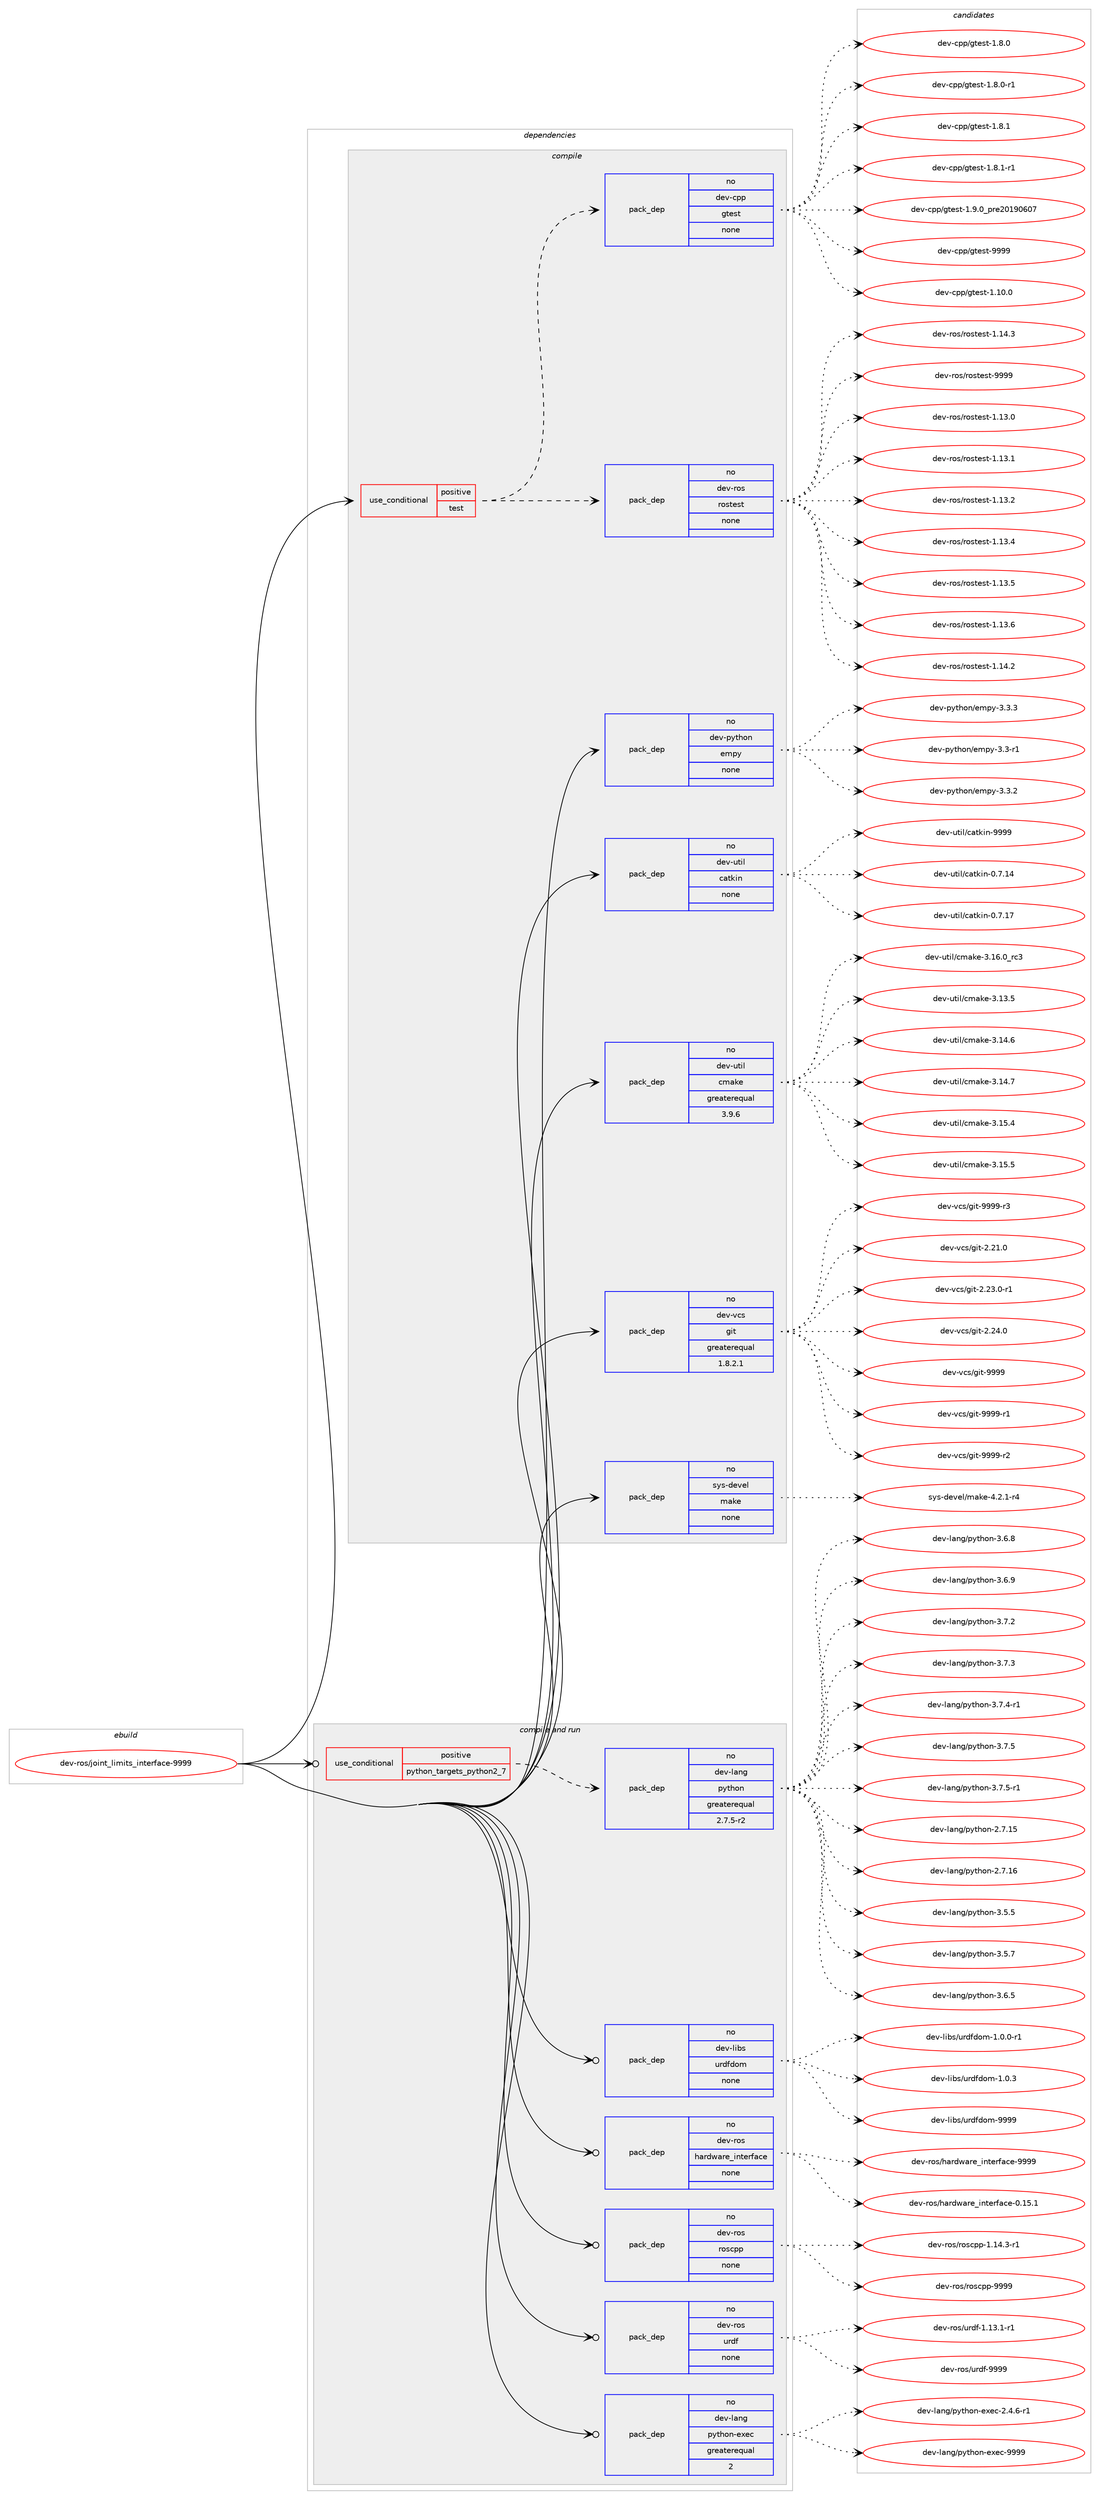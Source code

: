 digraph prolog {

# *************
# Graph options
# *************

newrank=true;
concentrate=true;
compound=true;
graph [rankdir=LR,fontname=Helvetica,fontsize=10,ranksep=1.5];#, ranksep=2.5, nodesep=0.2];
edge  [arrowhead=vee];
node  [fontname=Helvetica,fontsize=10];

# **********
# The ebuild
# **********

subgraph cluster_leftcol {
color=gray;
rank=same;
label=<<i>ebuild</i>>;
id [label="dev-ros/joint_limits_interface-9999", color=red, width=4, href="../dev-ros/joint_limits_interface-9999.svg"];
}

# ****************
# The dependencies
# ****************

subgraph cluster_midcol {
color=gray;
label=<<i>dependencies</i>>;
subgraph cluster_compile {
fillcolor="#eeeeee";
style=filled;
label=<<i>compile</i>>;
subgraph cond153603 {
dependency654867 [label=<<TABLE BORDER="0" CELLBORDER="1" CELLSPACING="0" CELLPADDING="4"><TR><TD ROWSPAN="3" CELLPADDING="10">use_conditional</TD></TR><TR><TD>positive</TD></TR><TR><TD>test</TD></TR></TABLE>>, shape=none, color=red];
subgraph pack489358 {
dependency654868 [label=<<TABLE BORDER="0" CELLBORDER="1" CELLSPACING="0" CELLPADDING="4" WIDTH="220"><TR><TD ROWSPAN="6" CELLPADDING="30">pack_dep</TD></TR><TR><TD WIDTH="110">no</TD></TR><TR><TD>dev-ros</TD></TR><TR><TD>rostest</TD></TR><TR><TD>none</TD></TR><TR><TD></TD></TR></TABLE>>, shape=none, color=blue];
}
dependency654867:e -> dependency654868:w [weight=20,style="dashed",arrowhead="vee"];
subgraph pack489359 {
dependency654869 [label=<<TABLE BORDER="0" CELLBORDER="1" CELLSPACING="0" CELLPADDING="4" WIDTH="220"><TR><TD ROWSPAN="6" CELLPADDING="30">pack_dep</TD></TR><TR><TD WIDTH="110">no</TD></TR><TR><TD>dev-cpp</TD></TR><TR><TD>gtest</TD></TR><TR><TD>none</TD></TR><TR><TD></TD></TR></TABLE>>, shape=none, color=blue];
}
dependency654867:e -> dependency654869:w [weight=20,style="dashed",arrowhead="vee"];
}
id:e -> dependency654867:w [weight=20,style="solid",arrowhead="vee"];
subgraph pack489360 {
dependency654870 [label=<<TABLE BORDER="0" CELLBORDER="1" CELLSPACING="0" CELLPADDING="4" WIDTH="220"><TR><TD ROWSPAN="6" CELLPADDING="30">pack_dep</TD></TR><TR><TD WIDTH="110">no</TD></TR><TR><TD>dev-python</TD></TR><TR><TD>empy</TD></TR><TR><TD>none</TD></TR><TR><TD></TD></TR></TABLE>>, shape=none, color=blue];
}
id:e -> dependency654870:w [weight=20,style="solid",arrowhead="vee"];
subgraph pack489361 {
dependency654871 [label=<<TABLE BORDER="0" CELLBORDER="1" CELLSPACING="0" CELLPADDING="4" WIDTH="220"><TR><TD ROWSPAN="6" CELLPADDING="30">pack_dep</TD></TR><TR><TD WIDTH="110">no</TD></TR><TR><TD>dev-util</TD></TR><TR><TD>catkin</TD></TR><TR><TD>none</TD></TR><TR><TD></TD></TR></TABLE>>, shape=none, color=blue];
}
id:e -> dependency654871:w [weight=20,style="solid",arrowhead="vee"];
subgraph pack489362 {
dependency654872 [label=<<TABLE BORDER="0" CELLBORDER="1" CELLSPACING="0" CELLPADDING="4" WIDTH="220"><TR><TD ROWSPAN="6" CELLPADDING="30">pack_dep</TD></TR><TR><TD WIDTH="110">no</TD></TR><TR><TD>dev-util</TD></TR><TR><TD>cmake</TD></TR><TR><TD>greaterequal</TD></TR><TR><TD>3.9.6</TD></TR></TABLE>>, shape=none, color=blue];
}
id:e -> dependency654872:w [weight=20,style="solid",arrowhead="vee"];
subgraph pack489363 {
dependency654873 [label=<<TABLE BORDER="0" CELLBORDER="1" CELLSPACING="0" CELLPADDING="4" WIDTH="220"><TR><TD ROWSPAN="6" CELLPADDING="30">pack_dep</TD></TR><TR><TD WIDTH="110">no</TD></TR><TR><TD>dev-vcs</TD></TR><TR><TD>git</TD></TR><TR><TD>greaterequal</TD></TR><TR><TD>1.8.2.1</TD></TR></TABLE>>, shape=none, color=blue];
}
id:e -> dependency654873:w [weight=20,style="solid",arrowhead="vee"];
subgraph pack489364 {
dependency654874 [label=<<TABLE BORDER="0" CELLBORDER="1" CELLSPACING="0" CELLPADDING="4" WIDTH="220"><TR><TD ROWSPAN="6" CELLPADDING="30">pack_dep</TD></TR><TR><TD WIDTH="110">no</TD></TR><TR><TD>sys-devel</TD></TR><TR><TD>make</TD></TR><TR><TD>none</TD></TR><TR><TD></TD></TR></TABLE>>, shape=none, color=blue];
}
id:e -> dependency654874:w [weight=20,style="solid",arrowhead="vee"];
}
subgraph cluster_compileandrun {
fillcolor="#eeeeee";
style=filled;
label=<<i>compile and run</i>>;
subgraph cond153604 {
dependency654875 [label=<<TABLE BORDER="0" CELLBORDER="1" CELLSPACING="0" CELLPADDING="4"><TR><TD ROWSPAN="3" CELLPADDING="10">use_conditional</TD></TR><TR><TD>positive</TD></TR><TR><TD>python_targets_python2_7</TD></TR></TABLE>>, shape=none, color=red];
subgraph pack489365 {
dependency654876 [label=<<TABLE BORDER="0" CELLBORDER="1" CELLSPACING="0" CELLPADDING="4" WIDTH="220"><TR><TD ROWSPAN="6" CELLPADDING="30">pack_dep</TD></TR><TR><TD WIDTH="110">no</TD></TR><TR><TD>dev-lang</TD></TR><TR><TD>python</TD></TR><TR><TD>greaterequal</TD></TR><TR><TD>2.7.5-r2</TD></TR></TABLE>>, shape=none, color=blue];
}
dependency654875:e -> dependency654876:w [weight=20,style="dashed",arrowhead="vee"];
}
id:e -> dependency654875:w [weight=20,style="solid",arrowhead="odotvee"];
subgraph pack489366 {
dependency654877 [label=<<TABLE BORDER="0" CELLBORDER="1" CELLSPACING="0" CELLPADDING="4" WIDTH="220"><TR><TD ROWSPAN="6" CELLPADDING="30">pack_dep</TD></TR><TR><TD WIDTH="110">no</TD></TR><TR><TD>dev-lang</TD></TR><TR><TD>python-exec</TD></TR><TR><TD>greaterequal</TD></TR><TR><TD>2</TD></TR></TABLE>>, shape=none, color=blue];
}
id:e -> dependency654877:w [weight=20,style="solid",arrowhead="odotvee"];
subgraph pack489367 {
dependency654878 [label=<<TABLE BORDER="0" CELLBORDER="1" CELLSPACING="0" CELLPADDING="4" WIDTH="220"><TR><TD ROWSPAN="6" CELLPADDING="30">pack_dep</TD></TR><TR><TD WIDTH="110">no</TD></TR><TR><TD>dev-libs</TD></TR><TR><TD>urdfdom</TD></TR><TR><TD>none</TD></TR><TR><TD></TD></TR></TABLE>>, shape=none, color=blue];
}
id:e -> dependency654878:w [weight=20,style="solid",arrowhead="odotvee"];
subgraph pack489368 {
dependency654879 [label=<<TABLE BORDER="0" CELLBORDER="1" CELLSPACING="0" CELLPADDING="4" WIDTH="220"><TR><TD ROWSPAN="6" CELLPADDING="30">pack_dep</TD></TR><TR><TD WIDTH="110">no</TD></TR><TR><TD>dev-ros</TD></TR><TR><TD>hardware_interface</TD></TR><TR><TD>none</TD></TR><TR><TD></TD></TR></TABLE>>, shape=none, color=blue];
}
id:e -> dependency654879:w [weight=20,style="solid",arrowhead="odotvee"];
subgraph pack489369 {
dependency654880 [label=<<TABLE BORDER="0" CELLBORDER="1" CELLSPACING="0" CELLPADDING="4" WIDTH="220"><TR><TD ROWSPAN="6" CELLPADDING="30">pack_dep</TD></TR><TR><TD WIDTH="110">no</TD></TR><TR><TD>dev-ros</TD></TR><TR><TD>roscpp</TD></TR><TR><TD>none</TD></TR><TR><TD></TD></TR></TABLE>>, shape=none, color=blue];
}
id:e -> dependency654880:w [weight=20,style="solid",arrowhead="odotvee"];
subgraph pack489370 {
dependency654881 [label=<<TABLE BORDER="0" CELLBORDER="1" CELLSPACING="0" CELLPADDING="4" WIDTH="220"><TR><TD ROWSPAN="6" CELLPADDING="30">pack_dep</TD></TR><TR><TD WIDTH="110">no</TD></TR><TR><TD>dev-ros</TD></TR><TR><TD>urdf</TD></TR><TR><TD>none</TD></TR><TR><TD></TD></TR></TABLE>>, shape=none, color=blue];
}
id:e -> dependency654881:w [weight=20,style="solid",arrowhead="odotvee"];
}
subgraph cluster_run {
fillcolor="#eeeeee";
style=filled;
label=<<i>run</i>>;
}
}

# **************
# The candidates
# **************

subgraph cluster_choices {
rank=same;
color=gray;
label=<<i>candidates</i>>;

subgraph choice489358 {
color=black;
nodesep=1;
choice100101118451141111154711411111511610111511645494649514648 [label="dev-ros/rostest-1.13.0", color=red, width=4,href="../dev-ros/rostest-1.13.0.svg"];
choice100101118451141111154711411111511610111511645494649514649 [label="dev-ros/rostest-1.13.1", color=red, width=4,href="../dev-ros/rostest-1.13.1.svg"];
choice100101118451141111154711411111511610111511645494649514650 [label="dev-ros/rostest-1.13.2", color=red, width=4,href="../dev-ros/rostest-1.13.2.svg"];
choice100101118451141111154711411111511610111511645494649514652 [label="dev-ros/rostest-1.13.4", color=red, width=4,href="../dev-ros/rostest-1.13.4.svg"];
choice100101118451141111154711411111511610111511645494649514653 [label="dev-ros/rostest-1.13.5", color=red, width=4,href="../dev-ros/rostest-1.13.5.svg"];
choice100101118451141111154711411111511610111511645494649514654 [label="dev-ros/rostest-1.13.6", color=red, width=4,href="../dev-ros/rostest-1.13.6.svg"];
choice100101118451141111154711411111511610111511645494649524650 [label="dev-ros/rostest-1.14.2", color=red, width=4,href="../dev-ros/rostest-1.14.2.svg"];
choice100101118451141111154711411111511610111511645494649524651 [label="dev-ros/rostest-1.14.3", color=red, width=4,href="../dev-ros/rostest-1.14.3.svg"];
choice10010111845114111115471141111151161011151164557575757 [label="dev-ros/rostest-9999", color=red, width=4,href="../dev-ros/rostest-9999.svg"];
dependency654868:e -> choice100101118451141111154711411111511610111511645494649514648:w [style=dotted,weight="100"];
dependency654868:e -> choice100101118451141111154711411111511610111511645494649514649:w [style=dotted,weight="100"];
dependency654868:e -> choice100101118451141111154711411111511610111511645494649514650:w [style=dotted,weight="100"];
dependency654868:e -> choice100101118451141111154711411111511610111511645494649514652:w [style=dotted,weight="100"];
dependency654868:e -> choice100101118451141111154711411111511610111511645494649514653:w [style=dotted,weight="100"];
dependency654868:e -> choice100101118451141111154711411111511610111511645494649514654:w [style=dotted,weight="100"];
dependency654868:e -> choice100101118451141111154711411111511610111511645494649524650:w [style=dotted,weight="100"];
dependency654868:e -> choice100101118451141111154711411111511610111511645494649524651:w [style=dotted,weight="100"];
dependency654868:e -> choice10010111845114111115471141111151161011151164557575757:w [style=dotted,weight="100"];
}
subgraph choice489359 {
color=black;
nodesep=1;
choice10010111845991121124710311610111511645494649484648 [label="dev-cpp/gtest-1.10.0", color=red, width=4,href="../dev-cpp/gtest-1.10.0.svg"];
choice100101118459911211247103116101115116454946564648 [label="dev-cpp/gtest-1.8.0", color=red, width=4,href="../dev-cpp/gtest-1.8.0.svg"];
choice1001011184599112112471031161011151164549465646484511449 [label="dev-cpp/gtest-1.8.0-r1", color=red, width=4,href="../dev-cpp/gtest-1.8.0-r1.svg"];
choice100101118459911211247103116101115116454946564649 [label="dev-cpp/gtest-1.8.1", color=red, width=4,href="../dev-cpp/gtest-1.8.1.svg"];
choice1001011184599112112471031161011151164549465646494511449 [label="dev-cpp/gtest-1.8.1-r1", color=red, width=4,href="../dev-cpp/gtest-1.8.1-r1.svg"];
choice100101118459911211247103116101115116454946574648951121141015048495748544855 [label="dev-cpp/gtest-1.9.0_pre20190607", color=red, width=4,href="../dev-cpp/gtest-1.9.0_pre20190607.svg"];
choice1001011184599112112471031161011151164557575757 [label="dev-cpp/gtest-9999", color=red, width=4,href="../dev-cpp/gtest-9999.svg"];
dependency654869:e -> choice10010111845991121124710311610111511645494649484648:w [style=dotted,weight="100"];
dependency654869:e -> choice100101118459911211247103116101115116454946564648:w [style=dotted,weight="100"];
dependency654869:e -> choice1001011184599112112471031161011151164549465646484511449:w [style=dotted,weight="100"];
dependency654869:e -> choice100101118459911211247103116101115116454946564649:w [style=dotted,weight="100"];
dependency654869:e -> choice1001011184599112112471031161011151164549465646494511449:w [style=dotted,weight="100"];
dependency654869:e -> choice100101118459911211247103116101115116454946574648951121141015048495748544855:w [style=dotted,weight="100"];
dependency654869:e -> choice1001011184599112112471031161011151164557575757:w [style=dotted,weight="100"];
}
subgraph choice489360 {
color=black;
nodesep=1;
choice1001011184511212111610411111047101109112121455146514511449 [label="dev-python/empy-3.3-r1", color=red, width=4,href="../dev-python/empy-3.3-r1.svg"];
choice1001011184511212111610411111047101109112121455146514650 [label="dev-python/empy-3.3.2", color=red, width=4,href="../dev-python/empy-3.3.2.svg"];
choice1001011184511212111610411111047101109112121455146514651 [label="dev-python/empy-3.3.3", color=red, width=4,href="../dev-python/empy-3.3.3.svg"];
dependency654870:e -> choice1001011184511212111610411111047101109112121455146514511449:w [style=dotted,weight="100"];
dependency654870:e -> choice1001011184511212111610411111047101109112121455146514650:w [style=dotted,weight="100"];
dependency654870:e -> choice1001011184511212111610411111047101109112121455146514651:w [style=dotted,weight="100"];
}
subgraph choice489361 {
color=black;
nodesep=1;
choice1001011184511711610510847999711610710511045484655464952 [label="dev-util/catkin-0.7.14", color=red, width=4,href="../dev-util/catkin-0.7.14.svg"];
choice1001011184511711610510847999711610710511045484655464955 [label="dev-util/catkin-0.7.17", color=red, width=4,href="../dev-util/catkin-0.7.17.svg"];
choice100101118451171161051084799971161071051104557575757 [label="dev-util/catkin-9999", color=red, width=4,href="../dev-util/catkin-9999.svg"];
dependency654871:e -> choice1001011184511711610510847999711610710511045484655464952:w [style=dotted,weight="100"];
dependency654871:e -> choice1001011184511711610510847999711610710511045484655464955:w [style=dotted,weight="100"];
dependency654871:e -> choice100101118451171161051084799971161071051104557575757:w [style=dotted,weight="100"];
}
subgraph choice489362 {
color=black;
nodesep=1;
choice1001011184511711610510847991099710710145514649514653 [label="dev-util/cmake-3.13.5", color=red, width=4,href="../dev-util/cmake-3.13.5.svg"];
choice1001011184511711610510847991099710710145514649524654 [label="dev-util/cmake-3.14.6", color=red, width=4,href="../dev-util/cmake-3.14.6.svg"];
choice1001011184511711610510847991099710710145514649524655 [label="dev-util/cmake-3.14.7", color=red, width=4,href="../dev-util/cmake-3.14.7.svg"];
choice1001011184511711610510847991099710710145514649534652 [label="dev-util/cmake-3.15.4", color=red, width=4,href="../dev-util/cmake-3.15.4.svg"];
choice1001011184511711610510847991099710710145514649534653 [label="dev-util/cmake-3.15.5", color=red, width=4,href="../dev-util/cmake-3.15.5.svg"];
choice1001011184511711610510847991099710710145514649544648951149951 [label="dev-util/cmake-3.16.0_rc3", color=red, width=4,href="../dev-util/cmake-3.16.0_rc3.svg"];
dependency654872:e -> choice1001011184511711610510847991099710710145514649514653:w [style=dotted,weight="100"];
dependency654872:e -> choice1001011184511711610510847991099710710145514649524654:w [style=dotted,weight="100"];
dependency654872:e -> choice1001011184511711610510847991099710710145514649524655:w [style=dotted,weight="100"];
dependency654872:e -> choice1001011184511711610510847991099710710145514649534652:w [style=dotted,weight="100"];
dependency654872:e -> choice1001011184511711610510847991099710710145514649534653:w [style=dotted,weight="100"];
dependency654872:e -> choice1001011184511711610510847991099710710145514649544648951149951:w [style=dotted,weight="100"];
}
subgraph choice489363 {
color=black;
nodesep=1;
choice10010111845118991154710310511645504650494648 [label="dev-vcs/git-2.21.0", color=red, width=4,href="../dev-vcs/git-2.21.0.svg"];
choice100101118451189911547103105116455046505146484511449 [label="dev-vcs/git-2.23.0-r1", color=red, width=4,href="../dev-vcs/git-2.23.0-r1.svg"];
choice10010111845118991154710310511645504650524648 [label="dev-vcs/git-2.24.0", color=red, width=4,href="../dev-vcs/git-2.24.0.svg"];
choice1001011184511899115471031051164557575757 [label="dev-vcs/git-9999", color=red, width=4,href="../dev-vcs/git-9999.svg"];
choice10010111845118991154710310511645575757574511449 [label="dev-vcs/git-9999-r1", color=red, width=4,href="../dev-vcs/git-9999-r1.svg"];
choice10010111845118991154710310511645575757574511450 [label="dev-vcs/git-9999-r2", color=red, width=4,href="../dev-vcs/git-9999-r2.svg"];
choice10010111845118991154710310511645575757574511451 [label="dev-vcs/git-9999-r3", color=red, width=4,href="../dev-vcs/git-9999-r3.svg"];
dependency654873:e -> choice10010111845118991154710310511645504650494648:w [style=dotted,weight="100"];
dependency654873:e -> choice100101118451189911547103105116455046505146484511449:w [style=dotted,weight="100"];
dependency654873:e -> choice10010111845118991154710310511645504650524648:w [style=dotted,weight="100"];
dependency654873:e -> choice1001011184511899115471031051164557575757:w [style=dotted,weight="100"];
dependency654873:e -> choice10010111845118991154710310511645575757574511449:w [style=dotted,weight="100"];
dependency654873:e -> choice10010111845118991154710310511645575757574511450:w [style=dotted,weight="100"];
dependency654873:e -> choice10010111845118991154710310511645575757574511451:w [style=dotted,weight="100"];
}
subgraph choice489364 {
color=black;
nodesep=1;
choice1151211154510010111810110847109971071014552465046494511452 [label="sys-devel/make-4.2.1-r4", color=red, width=4,href="../sys-devel/make-4.2.1-r4.svg"];
dependency654874:e -> choice1151211154510010111810110847109971071014552465046494511452:w [style=dotted,weight="100"];
}
subgraph choice489365 {
color=black;
nodesep=1;
choice10010111845108971101034711212111610411111045504655464953 [label="dev-lang/python-2.7.15", color=red, width=4,href="../dev-lang/python-2.7.15.svg"];
choice10010111845108971101034711212111610411111045504655464954 [label="dev-lang/python-2.7.16", color=red, width=4,href="../dev-lang/python-2.7.16.svg"];
choice100101118451089711010347112121116104111110455146534653 [label="dev-lang/python-3.5.5", color=red, width=4,href="../dev-lang/python-3.5.5.svg"];
choice100101118451089711010347112121116104111110455146534655 [label="dev-lang/python-3.5.7", color=red, width=4,href="../dev-lang/python-3.5.7.svg"];
choice100101118451089711010347112121116104111110455146544653 [label="dev-lang/python-3.6.5", color=red, width=4,href="../dev-lang/python-3.6.5.svg"];
choice100101118451089711010347112121116104111110455146544656 [label="dev-lang/python-3.6.8", color=red, width=4,href="../dev-lang/python-3.6.8.svg"];
choice100101118451089711010347112121116104111110455146544657 [label="dev-lang/python-3.6.9", color=red, width=4,href="../dev-lang/python-3.6.9.svg"];
choice100101118451089711010347112121116104111110455146554650 [label="dev-lang/python-3.7.2", color=red, width=4,href="../dev-lang/python-3.7.2.svg"];
choice100101118451089711010347112121116104111110455146554651 [label="dev-lang/python-3.7.3", color=red, width=4,href="../dev-lang/python-3.7.3.svg"];
choice1001011184510897110103471121211161041111104551465546524511449 [label="dev-lang/python-3.7.4-r1", color=red, width=4,href="../dev-lang/python-3.7.4-r1.svg"];
choice100101118451089711010347112121116104111110455146554653 [label="dev-lang/python-3.7.5", color=red, width=4,href="../dev-lang/python-3.7.5.svg"];
choice1001011184510897110103471121211161041111104551465546534511449 [label="dev-lang/python-3.7.5-r1", color=red, width=4,href="../dev-lang/python-3.7.5-r1.svg"];
dependency654876:e -> choice10010111845108971101034711212111610411111045504655464953:w [style=dotted,weight="100"];
dependency654876:e -> choice10010111845108971101034711212111610411111045504655464954:w [style=dotted,weight="100"];
dependency654876:e -> choice100101118451089711010347112121116104111110455146534653:w [style=dotted,weight="100"];
dependency654876:e -> choice100101118451089711010347112121116104111110455146534655:w [style=dotted,weight="100"];
dependency654876:e -> choice100101118451089711010347112121116104111110455146544653:w [style=dotted,weight="100"];
dependency654876:e -> choice100101118451089711010347112121116104111110455146544656:w [style=dotted,weight="100"];
dependency654876:e -> choice100101118451089711010347112121116104111110455146544657:w [style=dotted,weight="100"];
dependency654876:e -> choice100101118451089711010347112121116104111110455146554650:w [style=dotted,weight="100"];
dependency654876:e -> choice100101118451089711010347112121116104111110455146554651:w [style=dotted,weight="100"];
dependency654876:e -> choice1001011184510897110103471121211161041111104551465546524511449:w [style=dotted,weight="100"];
dependency654876:e -> choice100101118451089711010347112121116104111110455146554653:w [style=dotted,weight="100"];
dependency654876:e -> choice1001011184510897110103471121211161041111104551465546534511449:w [style=dotted,weight="100"];
}
subgraph choice489366 {
color=black;
nodesep=1;
choice10010111845108971101034711212111610411111045101120101994550465246544511449 [label="dev-lang/python-exec-2.4.6-r1", color=red, width=4,href="../dev-lang/python-exec-2.4.6-r1.svg"];
choice10010111845108971101034711212111610411111045101120101994557575757 [label="dev-lang/python-exec-9999", color=red, width=4,href="../dev-lang/python-exec-9999.svg"];
dependency654877:e -> choice10010111845108971101034711212111610411111045101120101994550465246544511449:w [style=dotted,weight="100"];
dependency654877:e -> choice10010111845108971101034711212111610411111045101120101994557575757:w [style=dotted,weight="100"];
}
subgraph choice489367 {
color=black;
nodesep=1;
choice1001011184510810598115471171141001021001111094549464846484511449 [label="dev-libs/urdfdom-1.0.0-r1", color=red, width=4,href="../dev-libs/urdfdom-1.0.0-r1.svg"];
choice100101118451081059811547117114100102100111109454946484651 [label="dev-libs/urdfdom-1.0.3", color=red, width=4,href="../dev-libs/urdfdom-1.0.3.svg"];
choice1001011184510810598115471171141001021001111094557575757 [label="dev-libs/urdfdom-9999", color=red, width=4,href="../dev-libs/urdfdom-9999.svg"];
dependency654878:e -> choice1001011184510810598115471171141001021001111094549464846484511449:w [style=dotted,weight="100"];
dependency654878:e -> choice100101118451081059811547117114100102100111109454946484651:w [style=dotted,weight="100"];
dependency654878:e -> choice1001011184510810598115471171141001021001111094557575757:w [style=dotted,weight="100"];
}
subgraph choice489368 {
color=black;
nodesep=1;
choice1001011184511411111547104971141001199711410195105110116101114102979910145484649534649 [label="dev-ros/hardware_interface-0.15.1", color=red, width=4,href="../dev-ros/hardware_interface-0.15.1.svg"];
choice100101118451141111154710497114100119971141019510511011610111410297991014557575757 [label="dev-ros/hardware_interface-9999", color=red, width=4,href="../dev-ros/hardware_interface-9999.svg"];
dependency654879:e -> choice1001011184511411111547104971141001199711410195105110116101114102979910145484649534649:w [style=dotted,weight="100"];
dependency654879:e -> choice100101118451141111154710497114100119971141019510511011610111410297991014557575757:w [style=dotted,weight="100"];
}
subgraph choice489369 {
color=black;
nodesep=1;
choice100101118451141111154711411111599112112454946495246514511449 [label="dev-ros/roscpp-1.14.3-r1", color=red, width=4,href="../dev-ros/roscpp-1.14.3-r1.svg"];
choice1001011184511411111547114111115991121124557575757 [label="dev-ros/roscpp-9999", color=red, width=4,href="../dev-ros/roscpp-9999.svg"];
dependency654880:e -> choice100101118451141111154711411111599112112454946495246514511449:w [style=dotted,weight="100"];
dependency654880:e -> choice1001011184511411111547114111115991121124557575757:w [style=dotted,weight="100"];
}
subgraph choice489370 {
color=black;
nodesep=1;
choice1001011184511411111547117114100102454946495146494511449 [label="dev-ros/urdf-1.13.1-r1", color=red, width=4,href="../dev-ros/urdf-1.13.1-r1.svg"];
choice10010111845114111115471171141001024557575757 [label="dev-ros/urdf-9999", color=red, width=4,href="../dev-ros/urdf-9999.svg"];
dependency654881:e -> choice1001011184511411111547117114100102454946495146494511449:w [style=dotted,weight="100"];
dependency654881:e -> choice10010111845114111115471171141001024557575757:w [style=dotted,weight="100"];
}
}

}
